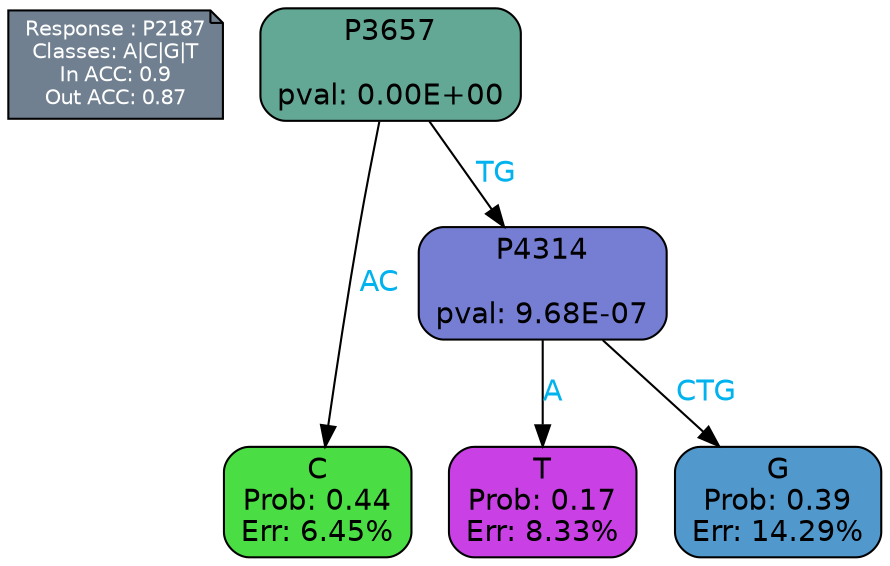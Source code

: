 digraph Tree {
node [shape=box, style="filled, rounded", color="black", fontname=helvetica] ;
graph [ranksep=equally, splines=polylines, bgcolor=transparent, dpi=600] ;
edge [fontname=helvetica] ;
LEGEND [label="Response : P2187
Classes: A|C|G|T
In ACC: 0.9
Out ACC: 0.87
",shape=note,align=left,style=filled,fillcolor="slategray",fontcolor="white",fontsize=10];1 [label="P3657

pval: 0.00E+00", fillcolor="#63a795"] ;
2 [label="C
Prob: 0.44
Err: 6.45%", fillcolor="#4bdd44"] ;
3 [label="P4314

pval: 9.68E-07", fillcolor="#757ed3"] ;
4 [label="T
Prob: 0.17
Err: 8.33%", fillcolor="#c941e5"] ;
5 [label="G
Prob: 0.39
Err: 14.29%", fillcolor="#5198cc"] ;
1 -> 2 [label="AC",fontcolor=deepskyblue2] ;
1 -> 3 [label="TG",fontcolor=deepskyblue2] ;
3 -> 4 [label="A",fontcolor=deepskyblue2] ;
3 -> 5 [label="CTG",fontcolor=deepskyblue2] ;
{rank = same; 2;4;5;}{rank = same; LEGEND;1;}}